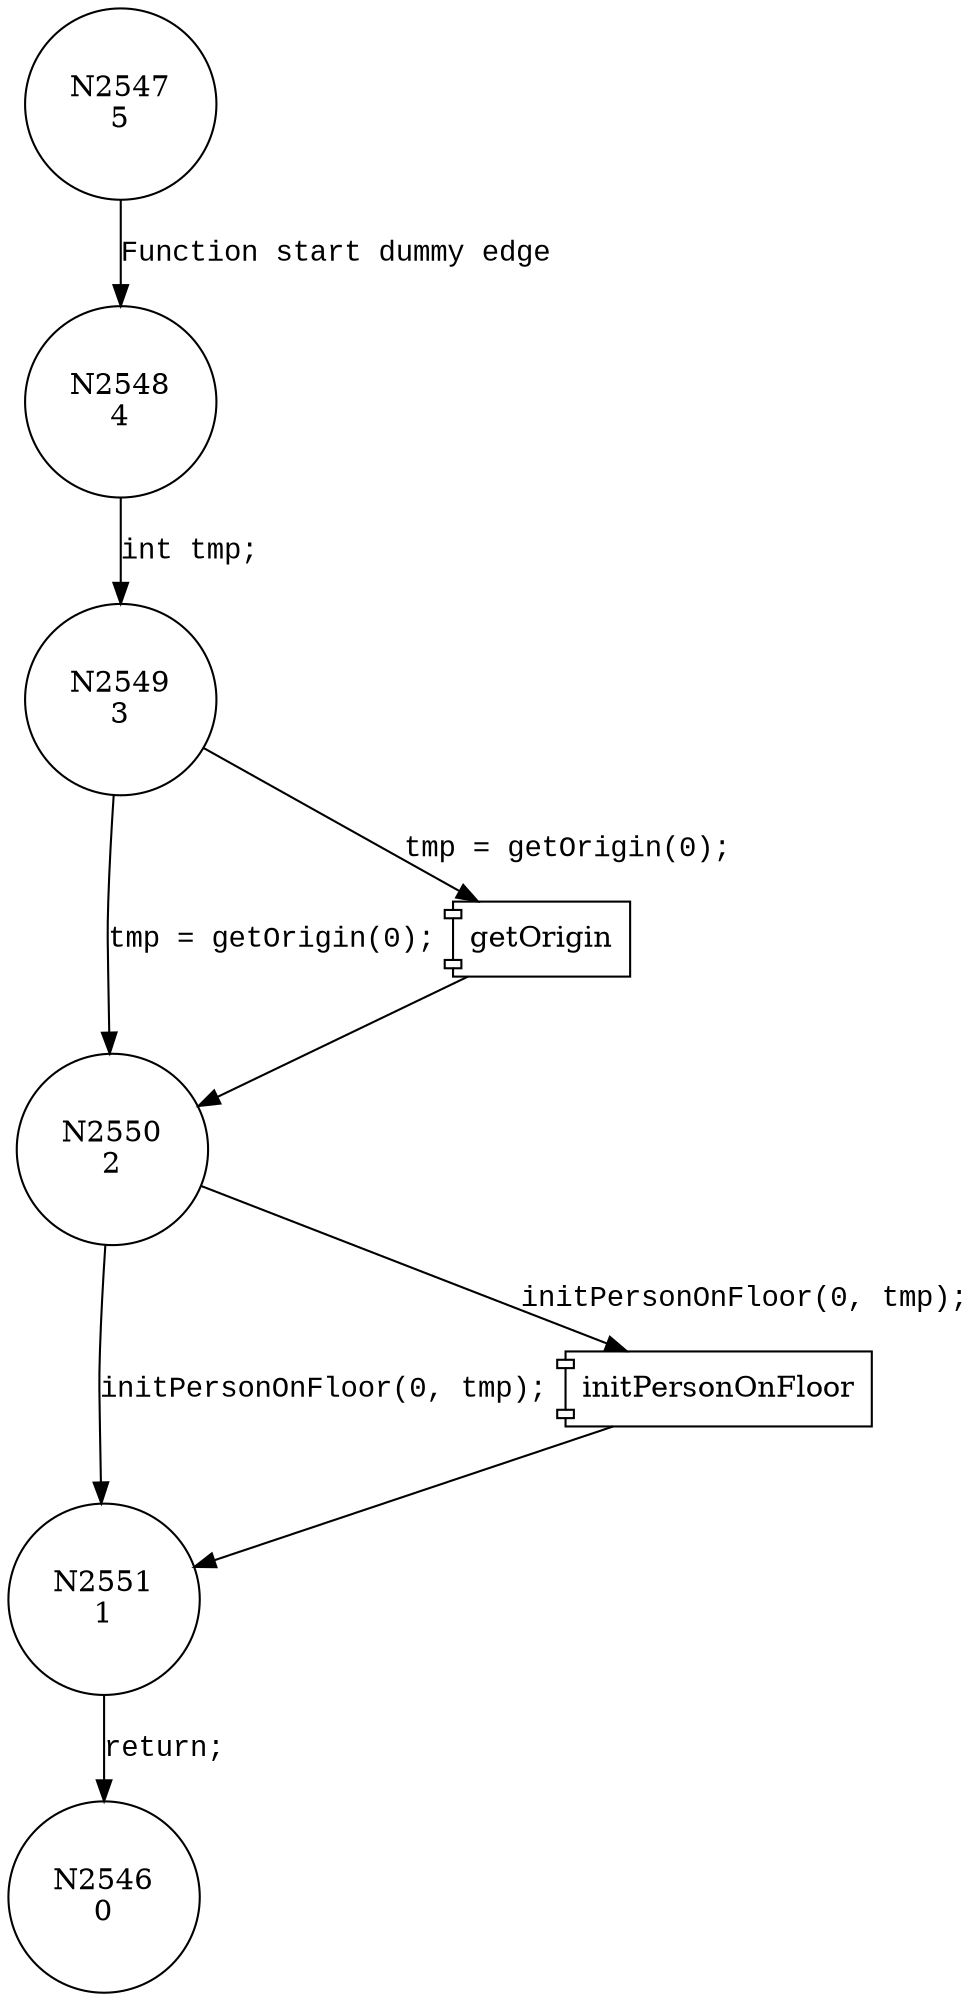 digraph bobCall {
2547 [shape="circle" label="N2547\n5"]
2548 [shape="circle" label="N2548\n4"]
2549 [shape="circle" label="N2549\n3"]
2550 [shape="circle" label="N2550\n2"]
2551 [shape="circle" label="N2551\n1"]
2546 [shape="circle" label="N2546\n0"]
2547 -> 2548 [label="Function start dummy edge" fontname="Courier New"]
100057 [shape="component" label="getOrigin"]
2549 -> 100057 [label="tmp = getOrigin(0);" fontname="Courier New"]
100057 -> 2550 [label="" fontname="Courier New"]
2549 -> 2550 [label="tmp = getOrigin(0);" fontname="Courier New"]
100058 [shape="component" label="initPersonOnFloor"]
2550 -> 100058 [label="initPersonOnFloor(0, tmp);" fontname="Courier New"]
100058 -> 2551 [label="" fontname="Courier New"]
2550 -> 2551 [label="initPersonOnFloor(0, tmp);" fontname="Courier New"]
2551 -> 2546 [label="return;" fontname="Courier New"]
2548 -> 2549 [label="int tmp;" fontname="Courier New"]
}